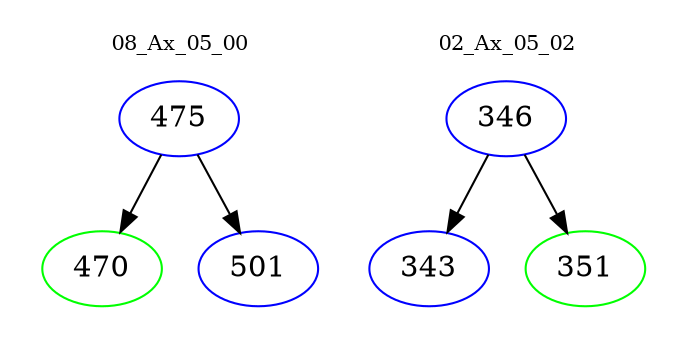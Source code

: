 digraph{
subgraph cluster_0 {
color = white
label = "08_Ax_05_00";
fontsize=10;
T0_475 [label="475", color="blue"]
T0_475 -> T0_470 [color="black"]
T0_470 [label="470", color="green"]
T0_475 -> T0_501 [color="black"]
T0_501 [label="501", color="blue"]
}
subgraph cluster_1 {
color = white
label = "02_Ax_05_02";
fontsize=10;
T1_346 [label="346", color="blue"]
T1_346 -> T1_343 [color="black"]
T1_343 [label="343", color="blue"]
T1_346 -> T1_351 [color="black"]
T1_351 [label="351", color="green"]
}
}
